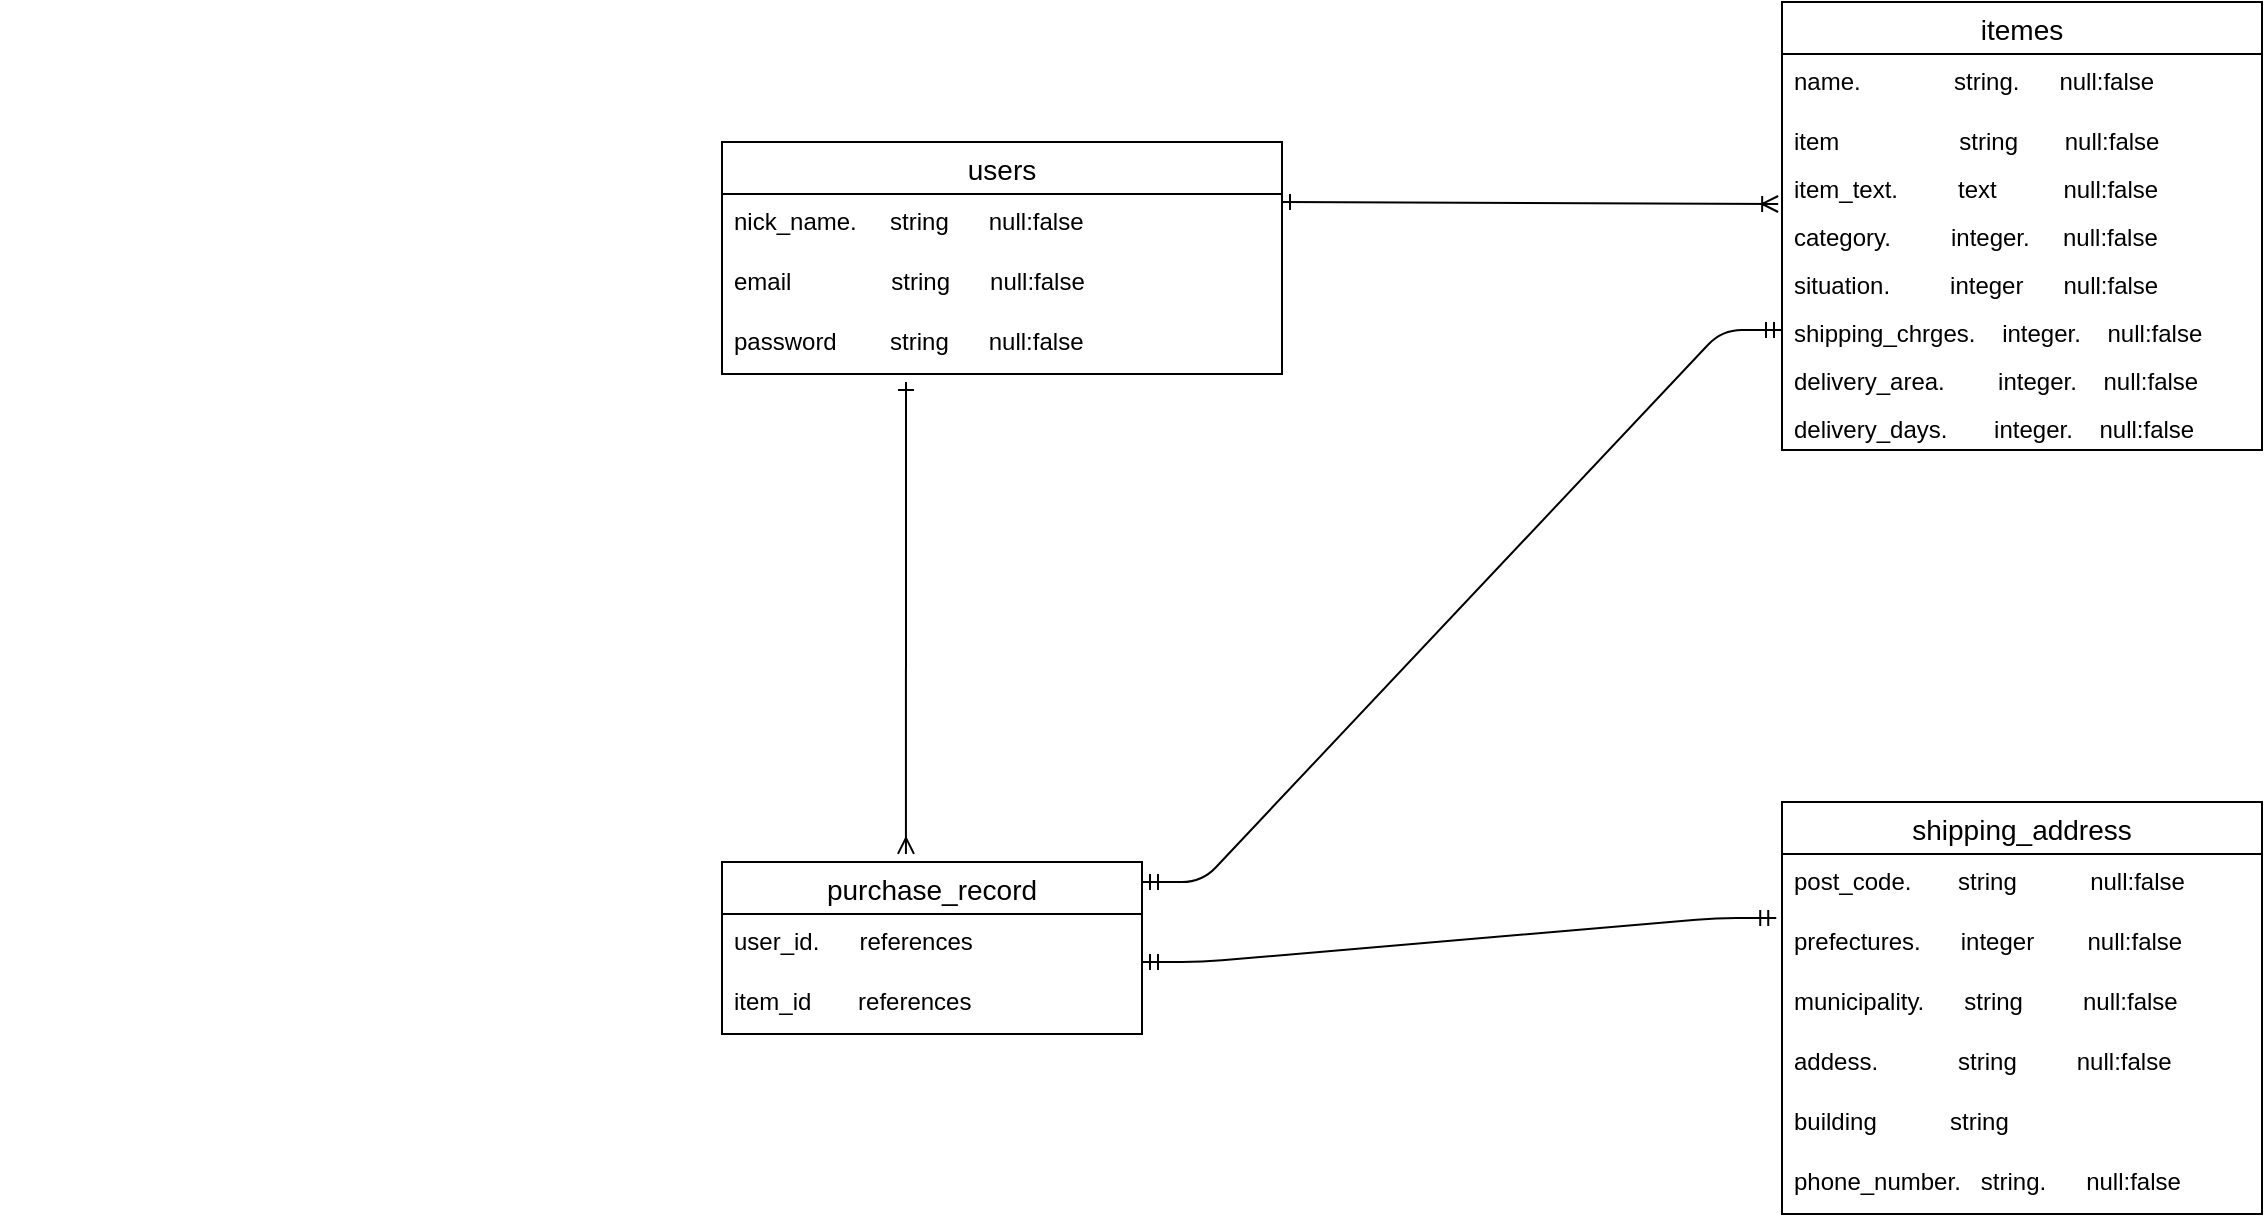<mxfile>
    <diagram id="QhsOOy0V5lXtCrPJDcKB" name="ページ1">
        <mxGraphModel dx="1218" dy="634" grid="1" gridSize="10" guides="1" tooltips="1" connect="1" arrows="1" fold="1" page="1" pageScale="1" pageWidth="827" pageHeight="1169" background="none" math="0" shadow="0">
            <root>
                <mxCell id="0"/>
                <mxCell id="1" parent="0"/>
                <mxCell id="28" value="" style="endArrow=none;html=1;rounded=0;" parent="1" edge="1">
                    <mxGeometry relative="1" as="geometry">
                        <mxPoint x="40" y="170" as="sourcePoint"/>
                        <mxPoint x="40.0" y="170" as="targetPoint"/>
                    </mxGeometry>
                </mxCell>
                <mxCell id="248" value="users" style="swimlane;fontStyle=0;childLayout=stackLayout;horizontal=1;startSize=26;horizontalStack=0;resizeParent=1;resizeParentMax=0;resizeLast=0;collapsible=1;marginBottom=0;align=center;fontSize=14;" vertex="1" parent="1">
                    <mxGeometry x="400" y="190" width="280" height="116" as="geometry"/>
                </mxCell>
                <mxCell id="257" value="nick_name.     string      null:false     " style="text;strokeColor=none;fillColor=none;spacingLeft=4;spacingRight=4;overflow=hidden;rotatable=0;points=[[0,0.5],[1,0.5]];portConstraint=eastwest;fontSize=12;" vertex="1" parent="248">
                    <mxGeometry y="26" width="280" height="30" as="geometry"/>
                </mxCell>
                <mxCell id="256" value="email               string      null:false      " style="text;strokeColor=none;fillColor=none;spacingLeft=4;spacingRight=4;overflow=hidden;rotatable=0;points=[[0,0.5],[1,0.5]];portConstraint=eastwest;fontSize=12;" vertex="1" parent="248">
                    <mxGeometry y="56" width="280" height="30" as="geometry"/>
                </mxCell>
                <mxCell id="249" value="password        string      null:false" style="text;strokeColor=none;fillColor=none;spacingLeft=4;spacingRight=4;overflow=hidden;rotatable=0;points=[[0,0.5],[1,0.5]];portConstraint=eastwest;fontSize=12;" vertex="1" parent="248">
                    <mxGeometry y="86" width="280" height="30" as="geometry"/>
                </mxCell>
                <mxCell id="252" value="purchase_record" style="swimlane;fontStyle=0;childLayout=stackLayout;horizontal=1;startSize=26;horizontalStack=0;resizeParent=1;resizeParentMax=0;resizeLast=0;collapsible=1;marginBottom=0;align=center;fontSize=14;" vertex="1" parent="1">
                    <mxGeometry x="400" y="550" width="210" height="86" as="geometry"/>
                </mxCell>
                <mxCell id="253" value="user_id.      references" style="text;strokeColor=none;fillColor=none;spacingLeft=4;spacingRight=4;overflow=hidden;rotatable=0;points=[[0,0.5],[1,0.5]];portConstraint=eastwest;fontSize=12;" vertex="1" parent="252">
                    <mxGeometry y="26" width="210" height="30" as="geometry"/>
                </mxCell>
                <mxCell id="254" value="item_id       references" style="text;strokeColor=none;fillColor=none;spacingLeft=4;spacingRight=4;overflow=hidden;rotatable=0;points=[[0,0.5],[1,0.5]];portConstraint=eastwest;fontSize=12;" vertex="1" parent="252">
                    <mxGeometry y="56" width="210" height="30" as="geometry"/>
                </mxCell>
                <mxCell id="259" value="shipping_address" style="swimlane;fontStyle=0;childLayout=stackLayout;horizontal=1;startSize=26;horizontalStack=0;resizeParent=1;resizeParentMax=0;resizeLast=0;collapsible=1;marginBottom=0;align=center;fontSize=14;" vertex="1" parent="1">
                    <mxGeometry x="930" y="520" width="240" height="206" as="geometry"/>
                </mxCell>
                <mxCell id="260" value="post_code.       string           null:false" style="text;strokeColor=none;fillColor=none;spacingLeft=4;spacingRight=4;overflow=hidden;rotatable=0;points=[[0,0.5],[1,0.5]];portConstraint=eastwest;fontSize=12;" vertex="1" parent="259">
                    <mxGeometry y="26" width="240" height="30" as="geometry"/>
                </mxCell>
                <mxCell id="261" value="prefectures.      integer        null:false" style="text;strokeColor=none;fillColor=none;spacingLeft=4;spacingRight=4;overflow=hidden;rotatable=0;points=[[0,0.5],[1,0.5]];portConstraint=eastwest;fontSize=12;" vertex="1" parent="259">
                    <mxGeometry y="56" width="240" height="30" as="geometry"/>
                </mxCell>
                <mxCell id="262" value="municipality.      string         null:false" style="text;strokeColor=none;fillColor=none;spacingLeft=4;spacingRight=4;overflow=hidden;rotatable=0;points=[[0,0.5],[1,0.5]];portConstraint=eastwest;fontSize=12;" vertex="1" parent="259">
                    <mxGeometry y="86" width="240" height="30" as="geometry"/>
                </mxCell>
                <mxCell id="275" value="addess.            string         null:false" style="text;strokeColor=none;fillColor=none;spacingLeft=4;spacingRight=4;overflow=hidden;rotatable=0;points=[[0,0.5],[1,0.5]];portConstraint=eastwest;fontSize=12;" vertex="1" parent="259">
                    <mxGeometry y="116" width="240" height="30" as="geometry"/>
                </mxCell>
                <mxCell id="276" value="building           string         " style="text;strokeColor=none;fillColor=none;spacingLeft=4;spacingRight=4;overflow=hidden;rotatable=0;points=[[0,0.5],[1,0.5]];portConstraint=eastwest;fontSize=12;" vertex="1" parent="259">
                    <mxGeometry y="146" width="240" height="30" as="geometry"/>
                </mxCell>
                <mxCell id="277" value="phone_number.   string.      null:false" style="text;strokeColor=none;fillColor=none;spacingLeft=4;spacingRight=4;overflow=hidden;rotatable=0;points=[[0,0.5],[1,0.5]];portConstraint=eastwest;fontSize=12;" vertex="1" parent="259">
                    <mxGeometry y="176" width="240" height="30" as="geometry"/>
                </mxCell>
                <mxCell id="263" value="itemes" style="swimlane;fontStyle=0;childLayout=stackLayout;horizontal=1;startSize=26;horizontalStack=0;resizeParent=1;resizeParentMax=0;resizeLast=0;collapsible=1;marginBottom=0;align=center;fontSize=14;" vertex="1" parent="1">
                    <mxGeometry x="930" y="120" width="240" height="224" as="geometry"/>
                </mxCell>
                <mxCell id="264" value="name.              string.      null:false" style="text;strokeColor=none;fillColor=none;spacingLeft=4;spacingRight=4;overflow=hidden;rotatable=0;points=[[0,0.5],[1,0.5]];portConstraint=eastwest;fontSize=12;" vertex="1" parent="263">
                    <mxGeometry y="26" width="240" height="30" as="geometry"/>
                </mxCell>
                <mxCell id="267" value="item                  string       null:false" style="text;strokeColor=none;fillColor=none;spacingLeft=4;spacingRight=4;overflow=hidden;rotatable=0;points=[[0,0.5],[1,0.5]];portConstraint=eastwest;fontSize=12;" vertex="1" parent="263">
                    <mxGeometry y="56" width="240" height="24" as="geometry"/>
                </mxCell>
                <mxCell id="268" value="item_text.         text          null:false" style="text;strokeColor=none;fillColor=none;spacingLeft=4;spacingRight=4;overflow=hidden;rotatable=0;points=[[0,0.5],[1,0.5]];portConstraint=eastwest;fontSize=12;" vertex="1" parent="263">
                    <mxGeometry y="80" width="240" height="24" as="geometry"/>
                </mxCell>
                <mxCell id="269" value="category.         integer.     null:false" style="text;strokeColor=none;fillColor=none;spacingLeft=4;spacingRight=4;overflow=hidden;rotatable=0;points=[[0,0.5],[1,0.5]];portConstraint=eastwest;fontSize=12;" vertex="1" parent="263">
                    <mxGeometry y="104" width="240" height="24" as="geometry"/>
                </mxCell>
                <mxCell id="270" value="situation.         integer      null:false" style="text;strokeColor=none;fillColor=none;spacingLeft=4;spacingRight=4;overflow=hidden;rotatable=0;points=[[0,0.5],[1,0.5]];portConstraint=eastwest;fontSize=12;" vertex="1" parent="263">
                    <mxGeometry y="128" width="240" height="24" as="geometry"/>
                </mxCell>
                <mxCell id="271" value="shipping_chrges.    integer.    null:false" style="text;strokeColor=none;fillColor=none;spacingLeft=4;spacingRight=4;overflow=hidden;rotatable=0;points=[[0,0.5],[1,0.5]];portConstraint=eastwest;fontSize=12;" vertex="1" parent="263">
                    <mxGeometry y="152" width="240" height="24" as="geometry"/>
                </mxCell>
                <mxCell id="272" value="delivery_area.        integer.    null:false" style="text;strokeColor=none;fillColor=none;spacingLeft=4;spacingRight=4;overflow=hidden;rotatable=0;points=[[0,0.5],[1,0.5]];portConstraint=eastwest;fontSize=12;" vertex="1" parent="263">
                    <mxGeometry y="176" width="240" height="24" as="geometry"/>
                </mxCell>
                <mxCell id="273" value="delivery_days.       integer.    null:false" style="text;strokeColor=none;fillColor=none;spacingLeft=4;spacingRight=4;overflow=hidden;rotatable=0;points=[[0,0.5],[1,0.5]];portConstraint=eastwest;fontSize=12;" vertex="1" parent="263">
                    <mxGeometry y="200" width="240" height="24" as="geometry"/>
                </mxCell>
                <mxCell id="281" value="" style="edgeStyle=entityRelationEdgeStyle;fontSize=12;html=1;endArrow=ERmandOne;startArrow=ERmandOne;entryX=0;entryY=0.5;entryDx=0;entryDy=0;" edge="1" parent="1" target="271">
                    <mxGeometry width="100" height="100" relative="1" as="geometry">
                        <mxPoint x="610" y="560" as="sourcePoint"/>
                        <mxPoint x="710" y="460" as="targetPoint"/>
                    </mxGeometry>
                </mxCell>
                <mxCell id="282" value="" style="fontSize=12;html=1;endArrow=ERoneToMany;startArrow=ERone;startFill=0;endFill=0;entryX=-0.008;entryY=0.875;entryDx=0;entryDy=0;entryPerimeter=0;" edge="1" parent="1" target="268">
                    <mxGeometry width="100" height="100" relative="1" as="geometry">
                        <mxPoint x="680" y="220" as="sourcePoint"/>
                        <mxPoint x="920" y="220" as="targetPoint"/>
                    </mxGeometry>
                </mxCell>
                <mxCell id="284" value="" style="edgeStyle=entityRelationEdgeStyle;fontSize=12;html=1;endArrow=ERmandOne;startArrow=ERmandOne;entryX=-0.012;entryY=1.067;entryDx=0;entryDy=0;entryPerimeter=0;" edge="1" parent="1" target="260">
                    <mxGeometry width="100" height="100" relative="1" as="geometry">
                        <mxPoint x="610" y="600" as="sourcePoint"/>
                        <mxPoint x="710" y="500" as="targetPoint"/>
                    </mxGeometry>
                </mxCell>
                <mxCell id="287" value="" style="fontSize=12;html=1;endArrow=ERone;startArrow=ERmany;endFill=0;startFill=0;exitX=0.438;exitY=-0.047;exitDx=0;exitDy=0;exitPerimeter=0;" edge="1" parent="1" source="252">
                    <mxGeometry width="100" height="100" relative="1" as="geometry">
                        <mxPoint x="480" y="444" as="sourcePoint"/>
                        <mxPoint x="492" y="310" as="targetPoint"/>
                    </mxGeometry>
                </mxCell>
            </root>
        </mxGraphModel>
    </diagram>
</mxfile>